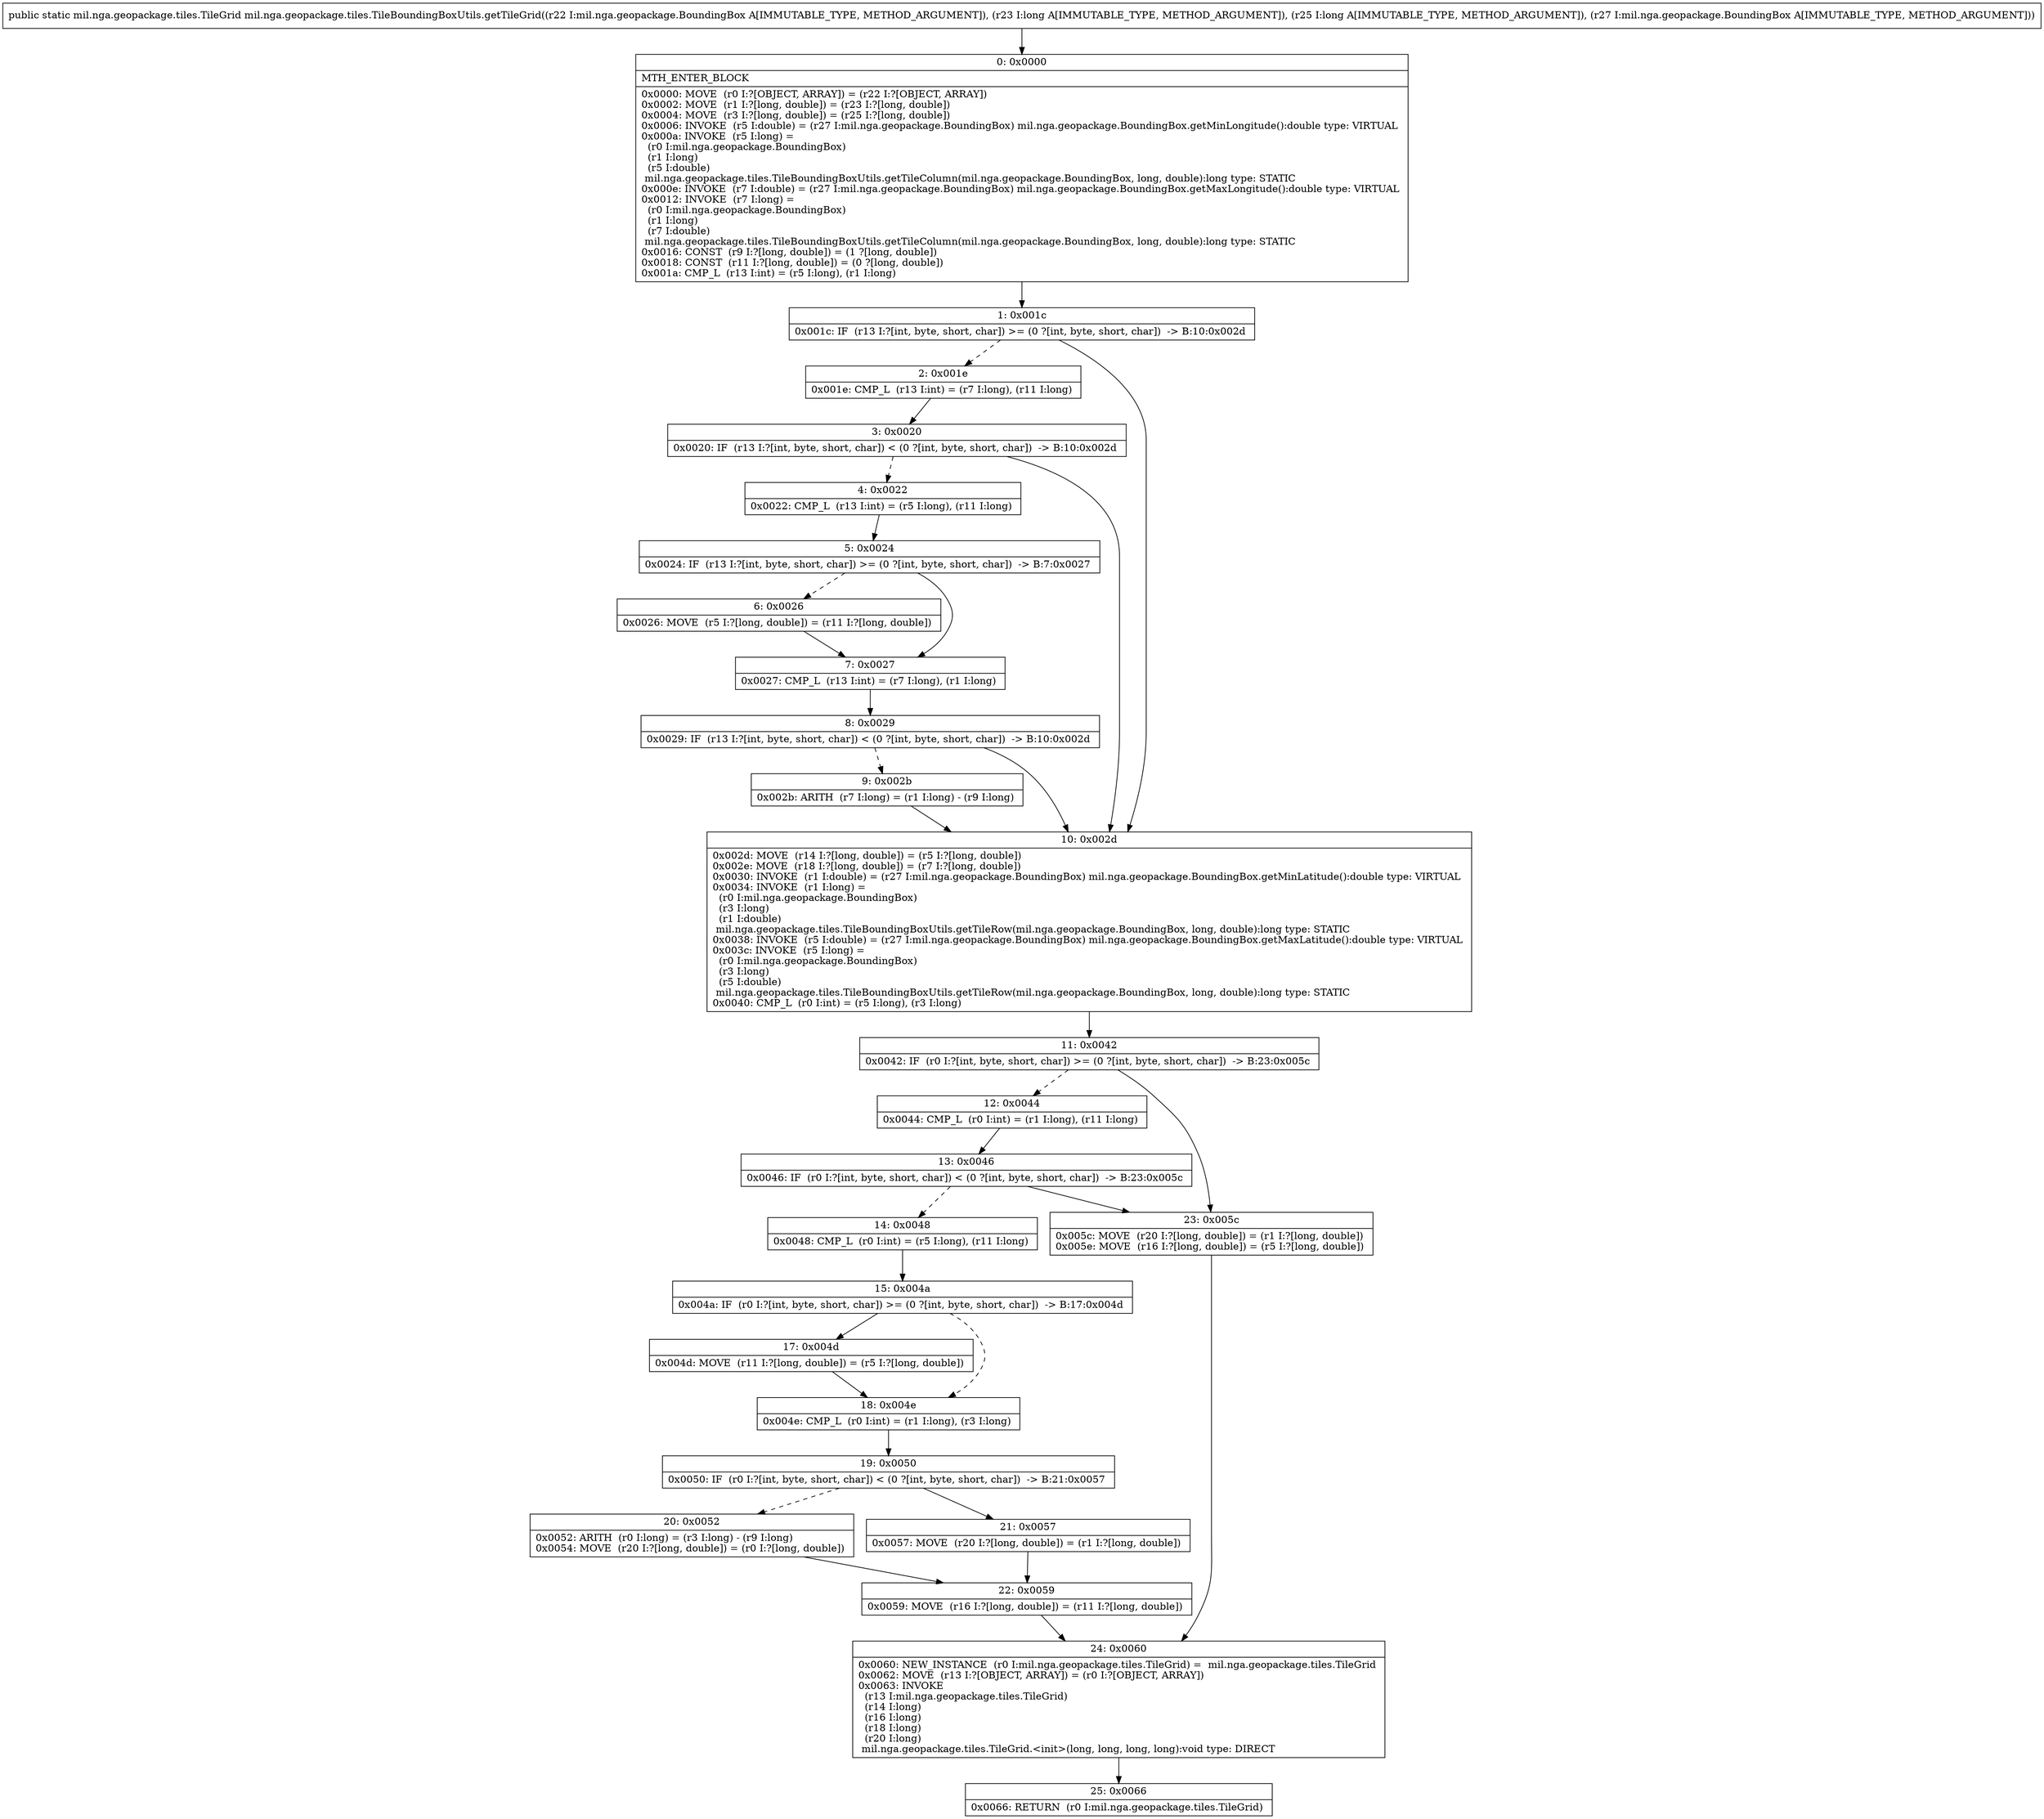 digraph "CFG formil.nga.geopackage.tiles.TileBoundingBoxUtils.getTileGrid(Lmil\/nga\/geopackage\/BoundingBox;JJLmil\/nga\/geopackage\/BoundingBox;)Lmil\/nga\/geopackage\/tiles\/TileGrid;" {
Node_0 [shape=record,label="{0\:\ 0x0000|MTH_ENTER_BLOCK\l|0x0000: MOVE  (r0 I:?[OBJECT, ARRAY]) = (r22 I:?[OBJECT, ARRAY]) \l0x0002: MOVE  (r1 I:?[long, double]) = (r23 I:?[long, double]) \l0x0004: MOVE  (r3 I:?[long, double]) = (r25 I:?[long, double]) \l0x0006: INVOKE  (r5 I:double) = (r27 I:mil.nga.geopackage.BoundingBox) mil.nga.geopackage.BoundingBox.getMinLongitude():double type: VIRTUAL \l0x000a: INVOKE  (r5 I:long) = \l  (r0 I:mil.nga.geopackage.BoundingBox)\l  (r1 I:long)\l  (r5 I:double)\l mil.nga.geopackage.tiles.TileBoundingBoxUtils.getTileColumn(mil.nga.geopackage.BoundingBox, long, double):long type: STATIC \l0x000e: INVOKE  (r7 I:double) = (r27 I:mil.nga.geopackage.BoundingBox) mil.nga.geopackage.BoundingBox.getMaxLongitude():double type: VIRTUAL \l0x0012: INVOKE  (r7 I:long) = \l  (r0 I:mil.nga.geopackage.BoundingBox)\l  (r1 I:long)\l  (r7 I:double)\l mil.nga.geopackage.tiles.TileBoundingBoxUtils.getTileColumn(mil.nga.geopackage.BoundingBox, long, double):long type: STATIC \l0x0016: CONST  (r9 I:?[long, double]) = (1 ?[long, double]) \l0x0018: CONST  (r11 I:?[long, double]) = (0 ?[long, double]) \l0x001a: CMP_L  (r13 I:int) = (r5 I:long), (r1 I:long) \l}"];
Node_1 [shape=record,label="{1\:\ 0x001c|0x001c: IF  (r13 I:?[int, byte, short, char]) \>= (0 ?[int, byte, short, char])  \-\> B:10:0x002d \l}"];
Node_2 [shape=record,label="{2\:\ 0x001e|0x001e: CMP_L  (r13 I:int) = (r7 I:long), (r11 I:long) \l}"];
Node_3 [shape=record,label="{3\:\ 0x0020|0x0020: IF  (r13 I:?[int, byte, short, char]) \< (0 ?[int, byte, short, char])  \-\> B:10:0x002d \l}"];
Node_4 [shape=record,label="{4\:\ 0x0022|0x0022: CMP_L  (r13 I:int) = (r5 I:long), (r11 I:long) \l}"];
Node_5 [shape=record,label="{5\:\ 0x0024|0x0024: IF  (r13 I:?[int, byte, short, char]) \>= (0 ?[int, byte, short, char])  \-\> B:7:0x0027 \l}"];
Node_6 [shape=record,label="{6\:\ 0x0026|0x0026: MOVE  (r5 I:?[long, double]) = (r11 I:?[long, double]) \l}"];
Node_7 [shape=record,label="{7\:\ 0x0027|0x0027: CMP_L  (r13 I:int) = (r7 I:long), (r1 I:long) \l}"];
Node_8 [shape=record,label="{8\:\ 0x0029|0x0029: IF  (r13 I:?[int, byte, short, char]) \< (0 ?[int, byte, short, char])  \-\> B:10:0x002d \l}"];
Node_9 [shape=record,label="{9\:\ 0x002b|0x002b: ARITH  (r7 I:long) = (r1 I:long) \- (r9 I:long) \l}"];
Node_10 [shape=record,label="{10\:\ 0x002d|0x002d: MOVE  (r14 I:?[long, double]) = (r5 I:?[long, double]) \l0x002e: MOVE  (r18 I:?[long, double]) = (r7 I:?[long, double]) \l0x0030: INVOKE  (r1 I:double) = (r27 I:mil.nga.geopackage.BoundingBox) mil.nga.geopackage.BoundingBox.getMinLatitude():double type: VIRTUAL \l0x0034: INVOKE  (r1 I:long) = \l  (r0 I:mil.nga.geopackage.BoundingBox)\l  (r3 I:long)\l  (r1 I:double)\l mil.nga.geopackage.tiles.TileBoundingBoxUtils.getTileRow(mil.nga.geopackage.BoundingBox, long, double):long type: STATIC \l0x0038: INVOKE  (r5 I:double) = (r27 I:mil.nga.geopackage.BoundingBox) mil.nga.geopackage.BoundingBox.getMaxLatitude():double type: VIRTUAL \l0x003c: INVOKE  (r5 I:long) = \l  (r0 I:mil.nga.geopackage.BoundingBox)\l  (r3 I:long)\l  (r5 I:double)\l mil.nga.geopackage.tiles.TileBoundingBoxUtils.getTileRow(mil.nga.geopackage.BoundingBox, long, double):long type: STATIC \l0x0040: CMP_L  (r0 I:int) = (r5 I:long), (r3 I:long) \l}"];
Node_11 [shape=record,label="{11\:\ 0x0042|0x0042: IF  (r0 I:?[int, byte, short, char]) \>= (0 ?[int, byte, short, char])  \-\> B:23:0x005c \l}"];
Node_12 [shape=record,label="{12\:\ 0x0044|0x0044: CMP_L  (r0 I:int) = (r1 I:long), (r11 I:long) \l}"];
Node_13 [shape=record,label="{13\:\ 0x0046|0x0046: IF  (r0 I:?[int, byte, short, char]) \< (0 ?[int, byte, short, char])  \-\> B:23:0x005c \l}"];
Node_14 [shape=record,label="{14\:\ 0x0048|0x0048: CMP_L  (r0 I:int) = (r5 I:long), (r11 I:long) \l}"];
Node_15 [shape=record,label="{15\:\ 0x004a|0x004a: IF  (r0 I:?[int, byte, short, char]) \>= (0 ?[int, byte, short, char])  \-\> B:17:0x004d \l}"];
Node_17 [shape=record,label="{17\:\ 0x004d|0x004d: MOVE  (r11 I:?[long, double]) = (r5 I:?[long, double]) \l}"];
Node_18 [shape=record,label="{18\:\ 0x004e|0x004e: CMP_L  (r0 I:int) = (r1 I:long), (r3 I:long) \l}"];
Node_19 [shape=record,label="{19\:\ 0x0050|0x0050: IF  (r0 I:?[int, byte, short, char]) \< (0 ?[int, byte, short, char])  \-\> B:21:0x0057 \l}"];
Node_20 [shape=record,label="{20\:\ 0x0052|0x0052: ARITH  (r0 I:long) = (r3 I:long) \- (r9 I:long) \l0x0054: MOVE  (r20 I:?[long, double]) = (r0 I:?[long, double]) \l}"];
Node_21 [shape=record,label="{21\:\ 0x0057|0x0057: MOVE  (r20 I:?[long, double]) = (r1 I:?[long, double]) \l}"];
Node_22 [shape=record,label="{22\:\ 0x0059|0x0059: MOVE  (r16 I:?[long, double]) = (r11 I:?[long, double]) \l}"];
Node_23 [shape=record,label="{23\:\ 0x005c|0x005c: MOVE  (r20 I:?[long, double]) = (r1 I:?[long, double]) \l0x005e: MOVE  (r16 I:?[long, double]) = (r5 I:?[long, double]) \l}"];
Node_24 [shape=record,label="{24\:\ 0x0060|0x0060: NEW_INSTANCE  (r0 I:mil.nga.geopackage.tiles.TileGrid) =  mil.nga.geopackage.tiles.TileGrid \l0x0062: MOVE  (r13 I:?[OBJECT, ARRAY]) = (r0 I:?[OBJECT, ARRAY]) \l0x0063: INVOKE  \l  (r13 I:mil.nga.geopackage.tiles.TileGrid)\l  (r14 I:long)\l  (r16 I:long)\l  (r18 I:long)\l  (r20 I:long)\l mil.nga.geopackage.tiles.TileGrid.\<init\>(long, long, long, long):void type: DIRECT \l}"];
Node_25 [shape=record,label="{25\:\ 0x0066|0x0066: RETURN  (r0 I:mil.nga.geopackage.tiles.TileGrid) \l}"];
MethodNode[shape=record,label="{public static mil.nga.geopackage.tiles.TileGrid mil.nga.geopackage.tiles.TileBoundingBoxUtils.getTileGrid((r22 I:mil.nga.geopackage.BoundingBox A[IMMUTABLE_TYPE, METHOD_ARGUMENT]), (r23 I:long A[IMMUTABLE_TYPE, METHOD_ARGUMENT]), (r25 I:long A[IMMUTABLE_TYPE, METHOD_ARGUMENT]), (r27 I:mil.nga.geopackage.BoundingBox A[IMMUTABLE_TYPE, METHOD_ARGUMENT])) }"];
MethodNode -> Node_0;
Node_0 -> Node_1;
Node_1 -> Node_2[style=dashed];
Node_1 -> Node_10;
Node_2 -> Node_3;
Node_3 -> Node_4[style=dashed];
Node_3 -> Node_10;
Node_4 -> Node_5;
Node_5 -> Node_6[style=dashed];
Node_5 -> Node_7;
Node_6 -> Node_7;
Node_7 -> Node_8;
Node_8 -> Node_9[style=dashed];
Node_8 -> Node_10;
Node_9 -> Node_10;
Node_10 -> Node_11;
Node_11 -> Node_12[style=dashed];
Node_11 -> Node_23;
Node_12 -> Node_13;
Node_13 -> Node_14[style=dashed];
Node_13 -> Node_23;
Node_14 -> Node_15;
Node_15 -> Node_17;
Node_15 -> Node_18[style=dashed];
Node_17 -> Node_18;
Node_18 -> Node_19;
Node_19 -> Node_20[style=dashed];
Node_19 -> Node_21;
Node_20 -> Node_22;
Node_21 -> Node_22;
Node_22 -> Node_24;
Node_23 -> Node_24;
Node_24 -> Node_25;
}

